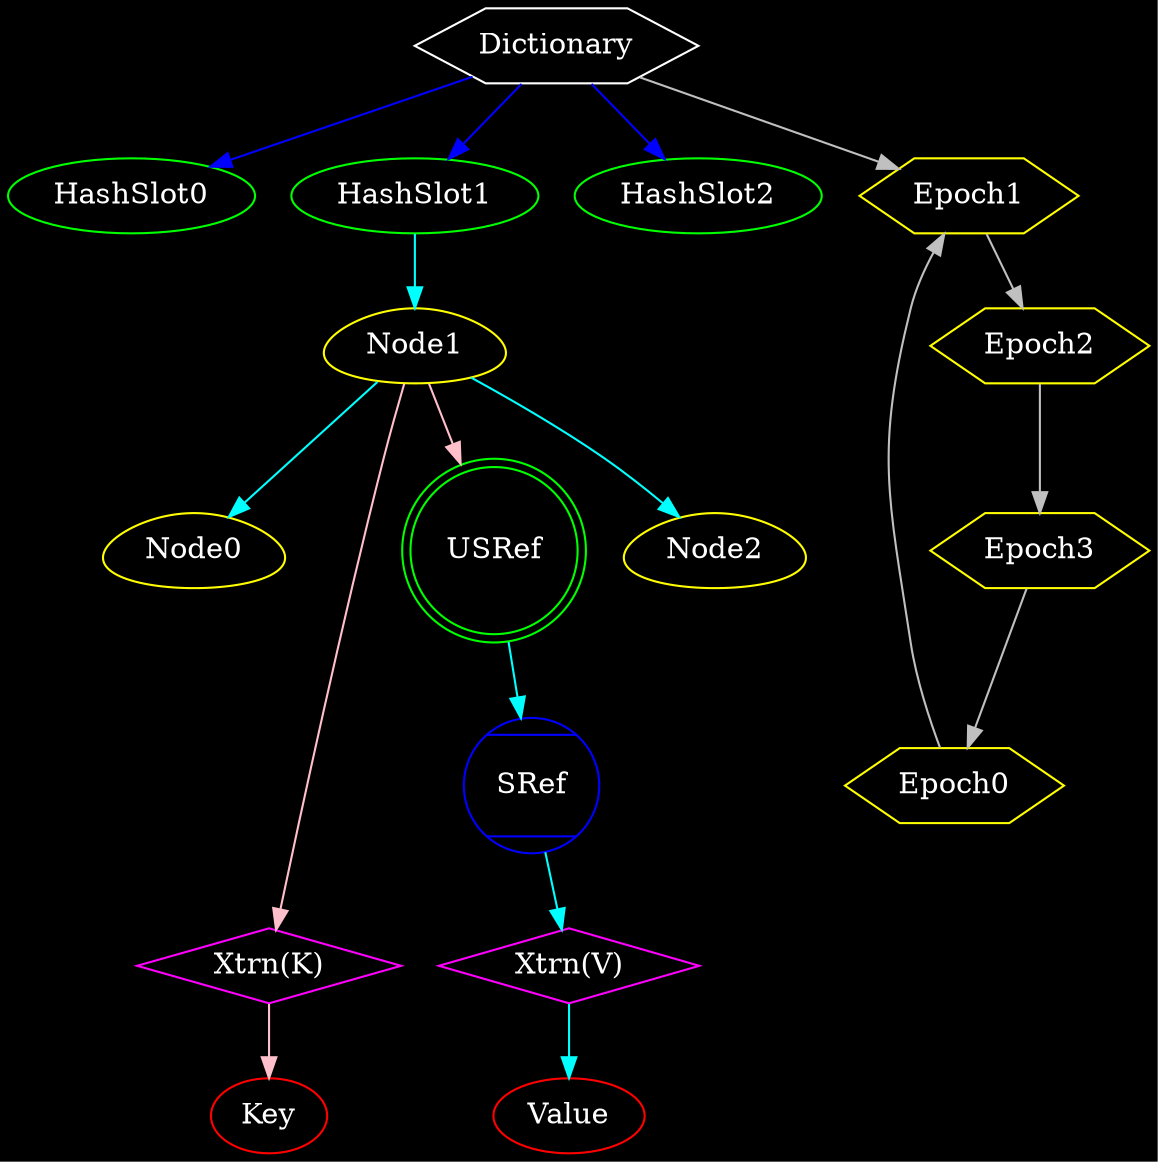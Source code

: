 digraph overview {
    ordering=out
    bgcolor=black
    node [color=white,fontcolor=white]

    Dictionary [shape=hexagon]

    edge [color=blue]
    node [color=green,fontcolor=white]
    Dictionary->HashSlot0
    Dictionary->HashSlot1
    Dictionary->HashSlot2

    node [color=yellow,fontcolor=white]
    edge [color=cyan]
    HashSlot1->Node1

    Node1 [shape=egg]
    Node0 [shape=egg]
    XtrnA [color=magenta,shape=diamond,label="Xtrn(K)"]
    Key   [color=red]
    USRef [color=green,shape=doublecircle]
    Node2 [shape=egg]

    Node1->Node0
    Node1->XtrnA [color=pink]
    XtrnA->Key   [color=pink]
    Node1->USRef [color=pink]
    Node1->Node2

    SRef  [color=blue,shape=Mcircle]
    XtrnB [color=magenta,shape=diamond,label="Xtrn(V)"]
    Value [color=red]

    USRef->SRef
    SRef->XtrnB
    XtrnB->Value

    {rank=same; HashSlot0 HashSlot1 HashSlot2}
    {rank=same; Node0 Node2}
    {rank=sink; Key Value}

    node [shape=hexagon]
    edge [color=grey]

    Epoch0->Epoch1
    Epoch1->Epoch2
    Epoch2->Epoch3
    Epoch3->Epoch0

    Dictionary->Epoch1
}
